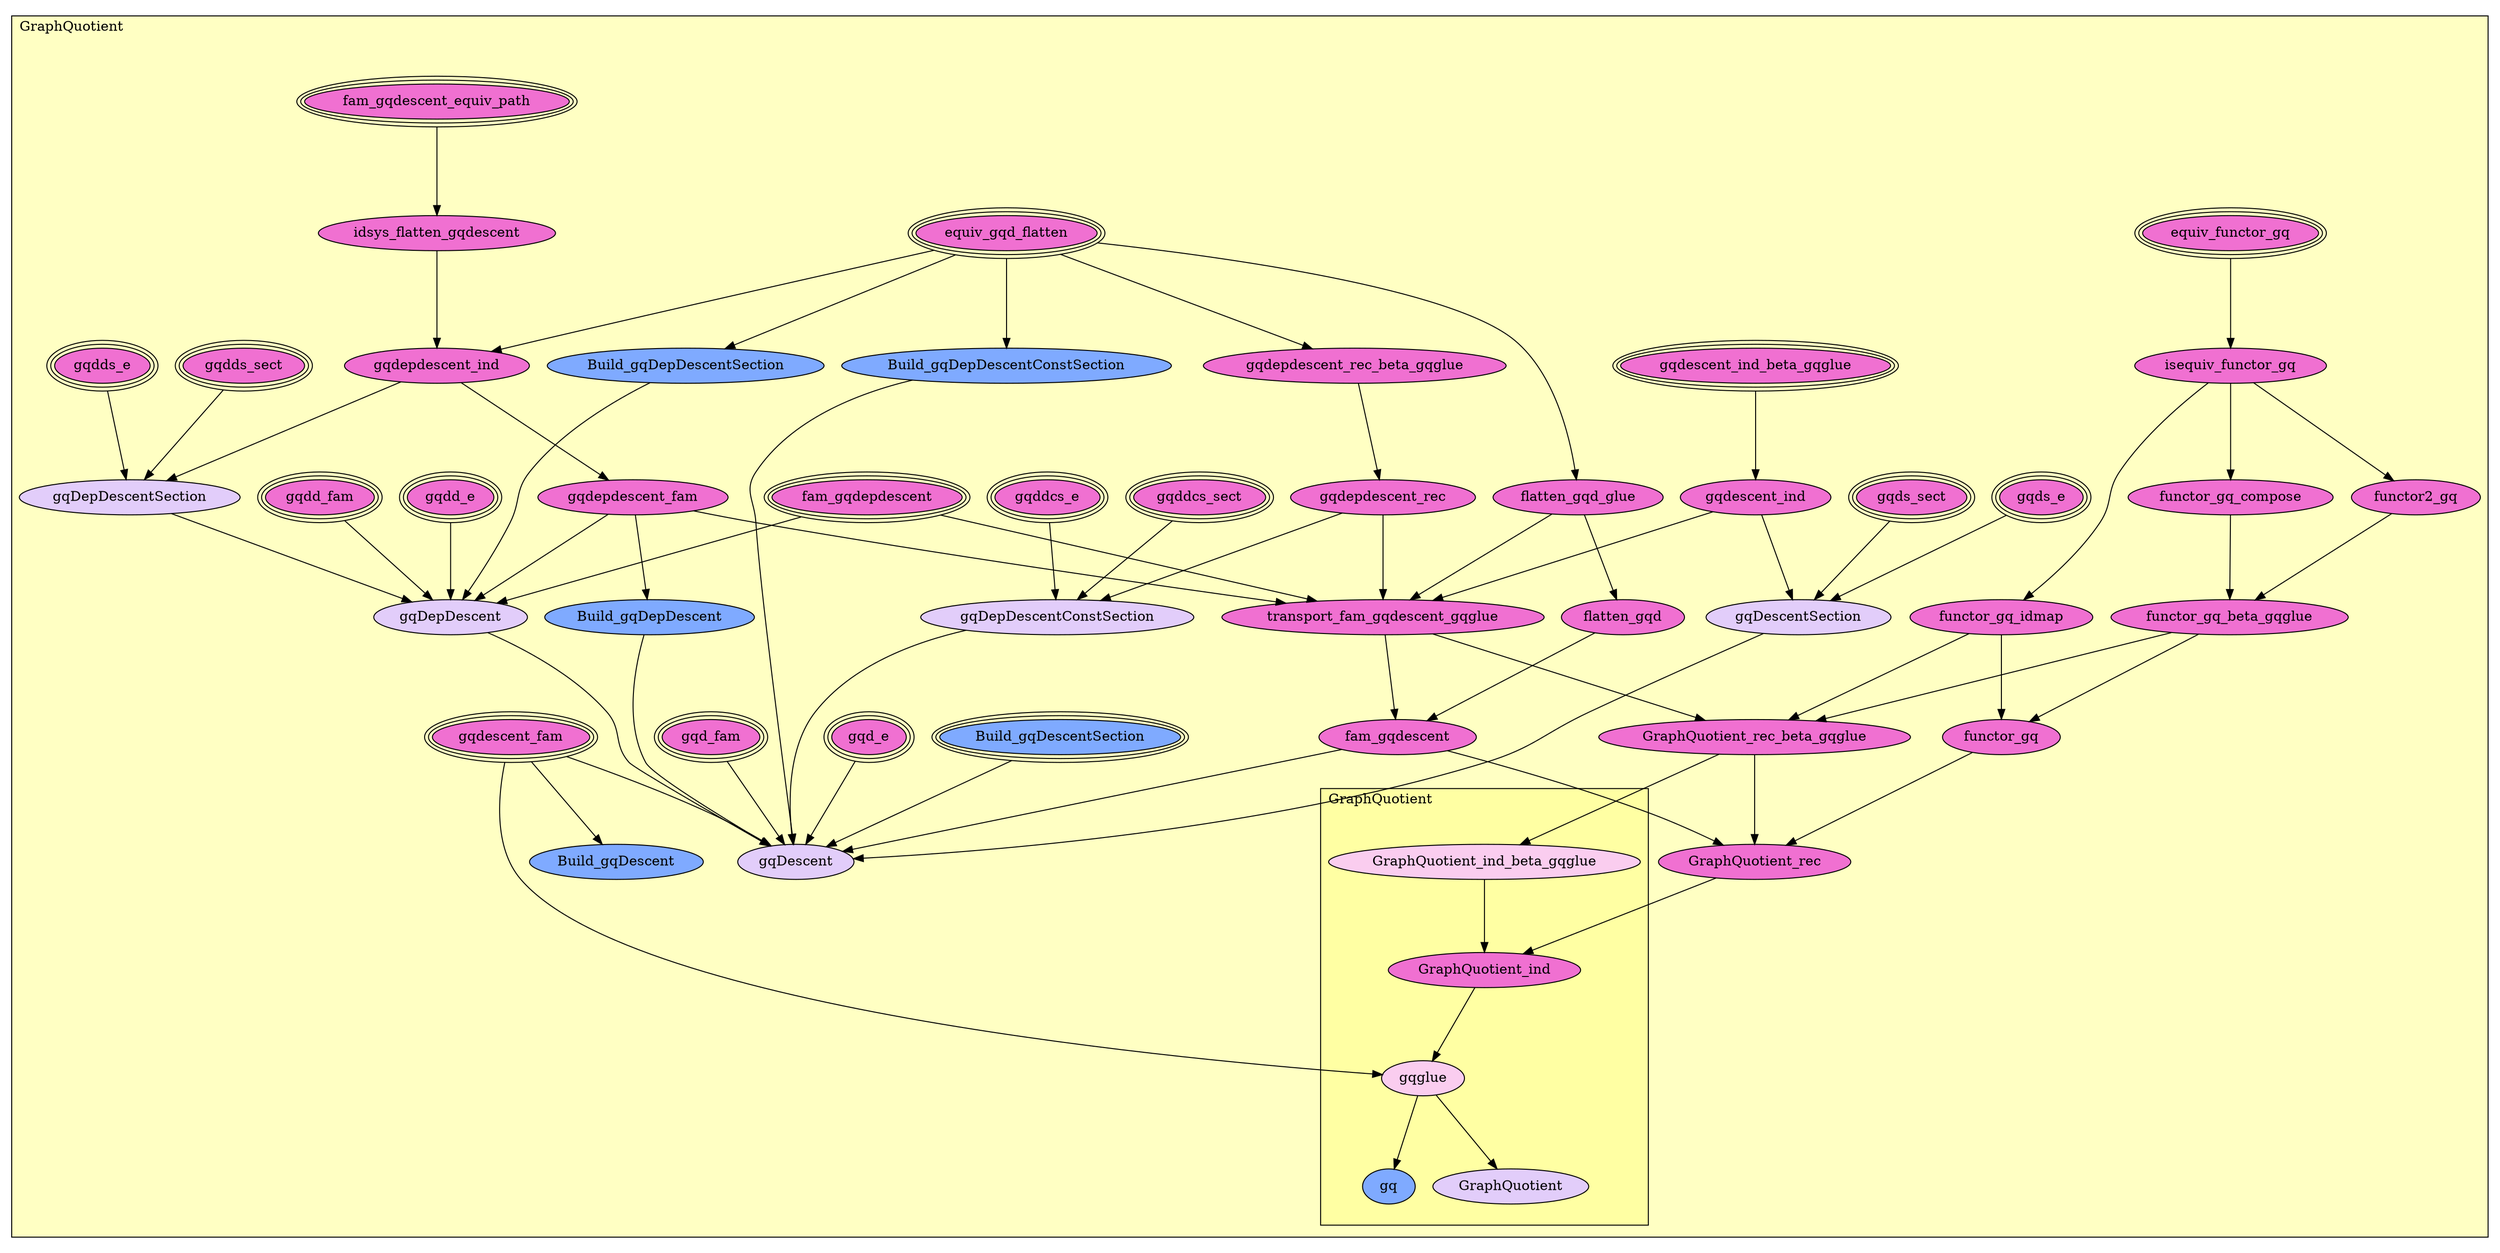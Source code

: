 digraph HoTT_Colimits_GraphQuotient {
  graph [ratio=0.5]
  node [style=filled]
GraphQuotient_GraphQuotient_GraphQuotient_ind_beta_gqglue [label="GraphQuotient_ind_beta_gqglue", URL=<GraphQuotient.html#GraphQuotient.GraphQuotient_ind_beta_gqglue>, fillcolor="#FACDEF"] ;
GraphQuotient_GraphQuotient_GraphQuotient_ind [label="GraphQuotient_ind", URL=<GraphQuotient.html#GraphQuotient.GraphQuotient_ind>, fillcolor="#F070D1"] ;
GraphQuotient_GraphQuotient_gqglue [label="gqglue", URL=<GraphQuotient.html#GraphQuotient.gqglue>, fillcolor="#FACDEF"] ;
GraphQuotient_GraphQuotient_gq [label="gq", URL=<GraphQuotient.html#GraphQuotient.gq>, fillcolor="#7FAAFF"] ;
GraphQuotient_GraphQuotient_GraphQuotient [label="GraphQuotient", URL=<GraphQuotient.html#GraphQuotient.GraphQuotient>, fillcolor="#E2CDFA"] ;
GraphQuotient_equiv_functor_gq [label="equiv_functor_gq", URL=<GraphQuotient.html#equiv_functor_gq>, peripheries=3, fillcolor="#F070D1"] ;
GraphQuotient_isequiv_functor_gq [label="isequiv_functor_gq", URL=<GraphQuotient.html#isequiv_functor_gq>, fillcolor="#F070D1"] ;
GraphQuotient_functor2_gq [label="functor2_gq", URL=<GraphQuotient.html#functor2_gq>, fillcolor="#F070D1"] ;
GraphQuotient_functor_gq_compose [label="functor_gq_compose", URL=<GraphQuotient.html#functor_gq_compose>, fillcolor="#F070D1"] ;
GraphQuotient_functor_gq_idmap [label="functor_gq_idmap", URL=<GraphQuotient.html#functor_gq_idmap>, fillcolor="#F070D1"] ;
GraphQuotient_functor_gq_beta_gqglue [label="functor_gq_beta_gqglue", URL=<GraphQuotient.html#functor_gq_beta_gqglue>, fillcolor="#F070D1"] ;
GraphQuotient_functor_gq [label="functor_gq", URL=<GraphQuotient.html#functor_gq>, fillcolor="#F070D1"] ;
GraphQuotient_fam_gqdescent_equiv_path [label="fam_gqdescent_equiv_path", URL=<GraphQuotient.html#fam_gqdescent_equiv_path>, peripheries=3, fillcolor="#F070D1"] ;
GraphQuotient_idsys_flatten_gqdescent [label="idsys_flatten_gqdescent", URL=<GraphQuotient.html#idsys_flatten_gqdescent>, fillcolor="#F070D1"] ;
GraphQuotient_equiv_gqd_flatten [label="equiv_gqd_flatten", URL=<GraphQuotient.html#equiv_gqd_flatten>, peripheries=3, fillcolor="#F070D1"] ;
GraphQuotient_flatten_gqd_glue [label="flatten_gqd_glue", URL=<GraphQuotient.html#flatten_gqd_glue>, fillcolor="#F070D1"] ;
GraphQuotient_flatten_gqd [label="flatten_gqd", URL=<GraphQuotient.html#flatten_gqd>, fillcolor="#F070D1"] ;
GraphQuotient_gqdepdescent_rec_beta_gqglue [label="gqdepdescent_rec_beta_gqglue", URL=<GraphQuotient.html#gqdepdescent_rec_beta_gqglue>, fillcolor="#F070D1"] ;
GraphQuotient_gqdepdescent_rec [label="gqdepdescent_rec", URL=<GraphQuotient.html#gqdepdescent_rec>, fillcolor="#F070D1"] ;
GraphQuotient_gqddcs_e [label="gqddcs_e", URL=<GraphQuotient.html#gqddcs_e>, peripheries=3, fillcolor="#F070D1"] ;
GraphQuotient_gqddcs_sect [label="gqddcs_sect", URL=<GraphQuotient.html#gqddcs_sect>, peripheries=3, fillcolor="#F070D1"] ;
GraphQuotient_Build_gqDepDescentConstSection [label="Build_gqDepDescentConstSection", URL=<GraphQuotient.html#Build_gqDepDescentConstSection>, fillcolor="#7FAAFF"] ;
GraphQuotient_gqDepDescentConstSection [label="gqDepDescentConstSection", URL=<GraphQuotient.html#gqDepDescentConstSection>, fillcolor="#E2CDFA"] ;
GraphQuotient_gqdepdescent_ind [label="gqdepdescent_ind", URL=<GraphQuotient.html#gqdepdescent_ind>, fillcolor="#F070D1"] ;
GraphQuotient_gqdds_e [label="gqdds_e", URL=<GraphQuotient.html#gqdds_e>, peripheries=3, fillcolor="#F070D1"] ;
GraphQuotient_gqdds_sect [label="gqdds_sect", URL=<GraphQuotient.html#gqdds_sect>, peripheries=3, fillcolor="#F070D1"] ;
GraphQuotient_Build_gqDepDescentSection [label="Build_gqDepDescentSection", URL=<GraphQuotient.html#Build_gqDepDescentSection>, fillcolor="#7FAAFF"] ;
GraphQuotient_gqDepDescentSection [label="gqDepDescentSection", URL=<GraphQuotient.html#gqDepDescentSection>, fillcolor="#E2CDFA"] ;
GraphQuotient_fam_gqdepdescent [label="fam_gqdepdescent", URL=<GraphQuotient.html#fam_gqdepdescent>, peripheries=3, fillcolor="#F070D1"] ;
GraphQuotient_gqdepdescent_fam [label="gqdepdescent_fam", URL=<GraphQuotient.html#gqdepdescent_fam>, fillcolor="#F070D1"] ;
GraphQuotient_gqdd_e [label="gqdd_e", URL=<GraphQuotient.html#gqdd_e>, peripheries=3, fillcolor="#F070D1"] ;
GraphQuotient_gqdd_fam [label="gqdd_fam", URL=<GraphQuotient.html#gqdd_fam>, peripheries=3, fillcolor="#F070D1"] ;
GraphQuotient_Build_gqDepDescent [label="Build_gqDepDescent", URL=<GraphQuotient.html#Build_gqDepDescent>, fillcolor="#7FAAFF"] ;
GraphQuotient_gqDepDescent [label="gqDepDescent", URL=<GraphQuotient.html#gqDepDescent>, fillcolor="#E2CDFA"] ;
GraphQuotient_gqdescent_ind_beta_gqglue [label="gqdescent_ind_beta_gqglue", URL=<GraphQuotient.html#gqdescent_ind_beta_gqglue>, peripheries=3, fillcolor="#F070D1"] ;
GraphQuotient_gqdescent_ind [label="gqdescent_ind", URL=<GraphQuotient.html#gqdescent_ind>, fillcolor="#F070D1"] ;
GraphQuotient_gqds_e [label="gqds_e", URL=<GraphQuotient.html#gqds_e>, peripheries=3, fillcolor="#F070D1"] ;
GraphQuotient_gqds_sect [label="gqds_sect", URL=<GraphQuotient.html#gqds_sect>, peripheries=3, fillcolor="#F070D1"] ;
GraphQuotient_Build_gqDescentSection [label="Build_gqDescentSection", URL=<GraphQuotient.html#Build_gqDescentSection>, peripheries=3, fillcolor="#7FAAFF"] ;
GraphQuotient_gqDescentSection [label="gqDescentSection", URL=<GraphQuotient.html#gqDescentSection>, fillcolor="#E2CDFA"] ;
GraphQuotient_transport_fam_gqdescent_gqglue [label="transport_fam_gqdescent_gqglue", URL=<GraphQuotient.html#transport_fam_gqdescent_gqglue>, fillcolor="#F070D1"] ;
GraphQuotient_gqdescent_fam [label="gqdescent_fam", URL=<GraphQuotient.html#gqdescent_fam>, peripheries=3, fillcolor="#F070D1"] ;
GraphQuotient_fam_gqdescent [label="fam_gqdescent", URL=<GraphQuotient.html#fam_gqdescent>, fillcolor="#F070D1"] ;
GraphQuotient_gqd_e [label="gqd_e", URL=<GraphQuotient.html#gqd_e>, peripheries=3, fillcolor="#F070D1"] ;
GraphQuotient_gqd_fam [label="gqd_fam", URL=<GraphQuotient.html#gqd_fam>, peripheries=3, fillcolor="#F070D1"] ;
GraphQuotient_Build_gqDescent [label="Build_gqDescent", URL=<GraphQuotient.html#Build_gqDescent>, fillcolor="#7FAAFF"] ;
GraphQuotient_gqDescent [label="gqDescent", URL=<GraphQuotient.html#gqDescent>, fillcolor="#E2CDFA"] ;
GraphQuotient_GraphQuotient_rec_beta_gqglue [label="GraphQuotient_rec_beta_gqglue", URL=<GraphQuotient.html#GraphQuotient_rec_beta_gqglue>, fillcolor="#F070D1"] ;
GraphQuotient_GraphQuotient_rec [label="GraphQuotient_rec", URL=<GraphQuotient.html#GraphQuotient_rec>, fillcolor="#F070D1"] ;
  GraphQuotient_GraphQuotient_GraphQuotient_ind_beta_gqglue -> GraphQuotient_GraphQuotient_GraphQuotient_ind [] ;
  GraphQuotient_GraphQuotient_GraphQuotient_ind -> GraphQuotient_GraphQuotient_gqglue [] ;
  GraphQuotient_GraphQuotient_gqglue -> GraphQuotient_GraphQuotient_gq [] ;
  GraphQuotient_GraphQuotient_gqglue -> GraphQuotient_GraphQuotient_GraphQuotient [] ;
  GraphQuotient_equiv_functor_gq -> GraphQuotient_isequiv_functor_gq [] ;
  GraphQuotient_isequiv_functor_gq -> GraphQuotient_functor2_gq [] ;
  GraphQuotient_isequiv_functor_gq -> GraphQuotient_functor_gq_compose [] ;
  GraphQuotient_isequiv_functor_gq -> GraphQuotient_functor_gq_idmap [] ;
  GraphQuotient_functor2_gq -> GraphQuotient_functor_gq_beta_gqglue [] ;
  GraphQuotient_functor_gq_compose -> GraphQuotient_functor_gq_beta_gqglue [] ;
  GraphQuotient_functor_gq_idmap -> GraphQuotient_functor_gq [] ;
  GraphQuotient_functor_gq_idmap -> GraphQuotient_GraphQuotient_rec_beta_gqglue [] ;
  GraphQuotient_functor_gq_beta_gqglue -> GraphQuotient_functor_gq [] ;
  GraphQuotient_functor_gq_beta_gqglue -> GraphQuotient_GraphQuotient_rec_beta_gqglue [] ;
  GraphQuotient_functor_gq -> GraphQuotient_GraphQuotient_rec [] ;
  GraphQuotient_fam_gqdescent_equiv_path -> GraphQuotient_idsys_flatten_gqdescent [] ;
  GraphQuotient_idsys_flatten_gqdescent -> GraphQuotient_gqdepdescent_ind [] ;
  GraphQuotient_equiv_gqd_flatten -> GraphQuotient_flatten_gqd_glue [] ;
  GraphQuotient_equiv_gqd_flatten -> GraphQuotient_gqdepdescent_rec_beta_gqglue [] ;
  GraphQuotient_equiv_gqd_flatten -> GraphQuotient_Build_gqDepDescentConstSection [] ;
  GraphQuotient_equiv_gqd_flatten -> GraphQuotient_gqdepdescent_ind [] ;
  GraphQuotient_equiv_gqd_flatten -> GraphQuotient_Build_gqDepDescentSection [] ;
  GraphQuotient_flatten_gqd_glue -> GraphQuotient_flatten_gqd [] ;
  GraphQuotient_flatten_gqd_glue -> GraphQuotient_transport_fam_gqdescent_gqglue [] ;
  GraphQuotient_flatten_gqd -> GraphQuotient_fam_gqdescent [] ;
  GraphQuotient_gqdepdescent_rec_beta_gqglue -> GraphQuotient_gqdepdescent_rec [] ;
  GraphQuotient_gqdepdescent_rec -> GraphQuotient_gqDepDescentConstSection [] ;
  GraphQuotient_gqdepdescent_rec -> GraphQuotient_transport_fam_gqdescent_gqglue [] ;
  GraphQuotient_gqddcs_e -> GraphQuotient_gqDepDescentConstSection [] ;
  GraphQuotient_gqddcs_sect -> GraphQuotient_gqDepDescentConstSection [] ;
  GraphQuotient_Build_gqDepDescentConstSection -> GraphQuotient_gqDescent [] ;
  GraphQuotient_gqDepDescentConstSection -> GraphQuotient_gqDescent [] ;
  GraphQuotient_gqdepdescent_ind -> GraphQuotient_gqDepDescentSection [] ;
  GraphQuotient_gqdepdescent_ind -> GraphQuotient_gqdepdescent_fam [] ;
  GraphQuotient_gqdds_e -> GraphQuotient_gqDepDescentSection [] ;
  GraphQuotient_gqdds_sect -> GraphQuotient_gqDepDescentSection [] ;
  GraphQuotient_Build_gqDepDescentSection -> GraphQuotient_gqDepDescent [] ;
  GraphQuotient_gqDepDescentSection -> GraphQuotient_gqDepDescent [] ;
  GraphQuotient_fam_gqdepdescent -> GraphQuotient_gqDepDescent [] ;
  GraphQuotient_fam_gqdepdescent -> GraphQuotient_transport_fam_gqdescent_gqglue [] ;
  GraphQuotient_gqdepdescent_fam -> GraphQuotient_Build_gqDepDescent [] ;
  GraphQuotient_gqdepdescent_fam -> GraphQuotient_gqDepDescent [] ;
  GraphQuotient_gqdepdescent_fam -> GraphQuotient_transport_fam_gqdescent_gqglue [] ;
  GraphQuotient_gqdd_e -> GraphQuotient_gqDepDescent [] ;
  GraphQuotient_gqdd_fam -> GraphQuotient_gqDepDescent [] ;
  GraphQuotient_Build_gqDepDescent -> GraphQuotient_gqDescent [] ;
  GraphQuotient_gqDepDescent -> GraphQuotient_gqDescent [] ;
  GraphQuotient_gqdescent_ind_beta_gqglue -> GraphQuotient_gqdescent_ind [] ;
  GraphQuotient_gqdescent_ind -> GraphQuotient_gqDescentSection [] ;
  GraphQuotient_gqdescent_ind -> GraphQuotient_transport_fam_gqdescent_gqglue [] ;
  GraphQuotient_gqds_e -> GraphQuotient_gqDescentSection [] ;
  GraphQuotient_gqds_sect -> GraphQuotient_gqDescentSection [] ;
  GraphQuotient_Build_gqDescentSection -> GraphQuotient_gqDescent [] ;
  GraphQuotient_gqDescentSection -> GraphQuotient_gqDescent [] ;
  GraphQuotient_transport_fam_gqdescent_gqglue -> GraphQuotient_fam_gqdescent [] ;
  GraphQuotient_transport_fam_gqdescent_gqglue -> GraphQuotient_GraphQuotient_rec_beta_gqglue [] ;
  GraphQuotient_gqdescent_fam -> GraphQuotient_GraphQuotient_gqglue [] ;
  GraphQuotient_gqdescent_fam -> GraphQuotient_Build_gqDescent [] ;
  GraphQuotient_gqdescent_fam -> GraphQuotient_gqDescent [] ;
  GraphQuotient_fam_gqdescent -> GraphQuotient_gqDescent [] ;
  GraphQuotient_fam_gqdescent -> GraphQuotient_GraphQuotient_rec [] ;
  GraphQuotient_gqd_e -> GraphQuotient_gqDescent [] ;
  GraphQuotient_gqd_fam -> GraphQuotient_gqDescent [] ;
  GraphQuotient_GraphQuotient_rec_beta_gqglue -> GraphQuotient_GraphQuotient_GraphQuotient_ind_beta_gqglue [] ;
  GraphQuotient_GraphQuotient_rec_beta_gqglue -> GraphQuotient_GraphQuotient_rec [] ;
  GraphQuotient_GraphQuotient_rec -> GraphQuotient_GraphQuotient_GraphQuotient_ind [] ;
subgraph cluster_GraphQuotient { label="GraphQuotient"; fillcolor="#FFFFC3"; labeljust=l; style=filled 
subgraph cluster_GraphQuotient_GraphQuotient { label="GraphQuotient"; fillcolor="#FFFFA3"; labeljust=l; style=filled 
GraphQuotient_GraphQuotient_GraphQuotient; GraphQuotient_GraphQuotient_gq; GraphQuotient_GraphQuotient_gqglue; GraphQuotient_GraphQuotient_GraphQuotient_ind; GraphQuotient_GraphQuotient_GraphQuotient_ind_beta_gqglue; };
GraphQuotient_GraphQuotient_rec; GraphQuotient_GraphQuotient_rec_beta_gqglue; GraphQuotient_gqDescent; GraphQuotient_Build_gqDescent; GraphQuotient_gqd_fam; GraphQuotient_gqd_e; GraphQuotient_fam_gqdescent; GraphQuotient_gqdescent_fam; GraphQuotient_transport_fam_gqdescent_gqglue; GraphQuotient_gqDescentSection; GraphQuotient_Build_gqDescentSection; GraphQuotient_gqds_sect; GraphQuotient_gqds_e; GraphQuotient_gqdescent_ind; GraphQuotient_gqdescent_ind_beta_gqglue; GraphQuotient_gqDepDescent; GraphQuotient_Build_gqDepDescent; GraphQuotient_gqdd_fam; GraphQuotient_gqdd_e; GraphQuotient_gqdepdescent_fam; GraphQuotient_fam_gqdepdescent; GraphQuotient_gqDepDescentSection; GraphQuotient_Build_gqDepDescentSection; GraphQuotient_gqdds_sect; GraphQuotient_gqdds_e; GraphQuotient_gqdepdescent_ind; GraphQuotient_gqDepDescentConstSection; GraphQuotient_Build_gqDepDescentConstSection; GraphQuotient_gqddcs_sect; GraphQuotient_gqddcs_e; GraphQuotient_gqdepdescent_rec; GraphQuotient_gqdepdescent_rec_beta_gqglue; GraphQuotient_flatten_gqd; GraphQuotient_flatten_gqd_glue; GraphQuotient_equiv_gqd_flatten; GraphQuotient_idsys_flatten_gqdescent; GraphQuotient_fam_gqdescent_equiv_path; GraphQuotient_functor_gq; GraphQuotient_functor_gq_beta_gqglue; GraphQuotient_functor_gq_idmap; GraphQuotient_functor_gq_compose; GraphQuotient_functor2_gq; GraphQuotient_isequiv_functor_gq; GraphQuotient_equiv_functor_gq; };
} /* END */
